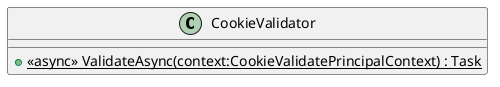 @startuml
class CookieValidator {
    + {static} <<async>> ValidateAsync(context:CookieValidatePrincipalContext) : Task
}
@enduml
